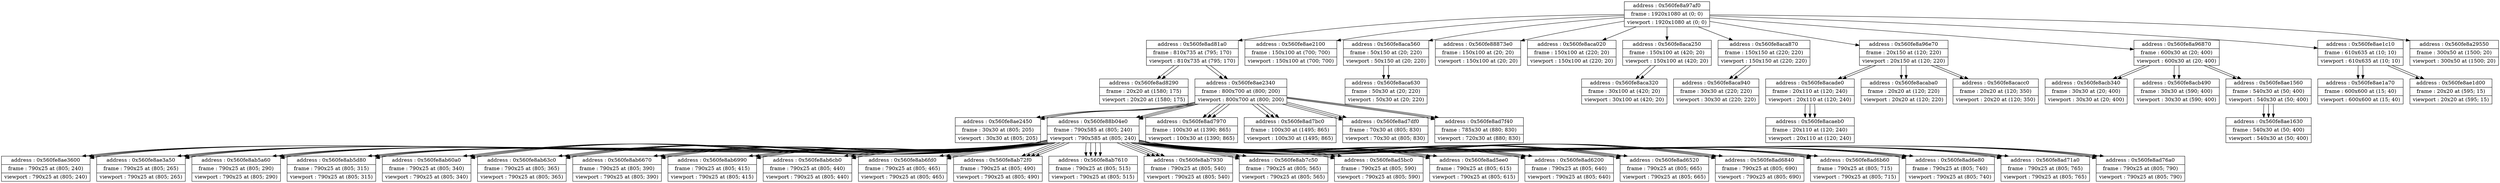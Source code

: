 digraph {
	node [shape=record]
	node0x560fe8ad8290 [label = "{address : 0x560fe8ad8290 |frame : 20x20 at (1580; 175) |viewport : 20x20 at (1580; 175)}"];

	node0x560fe8ae2340 [label = "{address : 0x560fe8ae2340 |frame : 800x700 at (800; 200) |viewport : 800x700 at (800; 200)}"];

	 node0x560fe8ae2340 -> node0x560fe8ae2450 [color=black];
	node0x560fe8ae2450 [label = "{address : 0x560fe8ae2450 |frame : 30x30 at (805; 205) |viewport : 30x30 at (805; 205)}"];

	 node0x560fe8ae2340 -> node0x560fe88b04e0 [color=black];
	node0x560fe88b04e0 [label = "{address : 0x560fe88b04e0 |frame : 790x585 at (805; 240) |viewport : 790x585 at (805; 240)}"];

	 node0x560fe88b04e0 -> node0x560fe8ae3600 [color=black];
	node0x560fe8ae3600 [label = "{address : 0x560fe8ae3600 |frame : 790x25 at (805; 240) |viewport : 790x25 at (805; 240)}"];

	 node0x560fe88b04e0 -> node0x560fe8ae3a50 [color=black];
	node0x560fe8ae3a50 [label = "{address : 0x560fe8ae3a50 |frame : 790x25 at (805; 265) |viewport : 790x25 at (805; 265)}"];

	 node0x560fe88b04e0 -> node0x560fe8ab5a60 [color=black];
	node0x560fe8ab5a60 [label = "{address : 0x560fe8ab5a60 |frame : 790x25 at (805; 290) |viewport : 790x25 at (805; 290)}"];

	 node0x560fe88b04e0 -> node0x560fe8ab5d80 [color=black];
	node0x560fe8ab5d80 [label = "{address : 0x560fe8ab5d80 |frame : 790x25 at (805; 315) |viewport : 790x25 at (805; 315)}"];

	 node0x560fe88b04e0 -> node0x560fe8ab60a0 [color=black];
	node0x560fe8ab60a0 [label = "{address : 0x560fe8ab60a0 |frame : 790x25 at (805; 340) |viewport : 790x25 at (805; 340)}"];

	 node0x560fe88b04e0 -> node0x560fe8ab63c0 [color=black];
	node0x560fe8ab63c0 [label = "{address : 0x560fe8ab63c0 |frame : 790x25 at (805; 365) |viewport : 790x25 at (805; 365)}"];

	 node0x560fe88b04e0 -> node0x560fe8ab6670 [color=black];
	node0x560fe8ab6670 [label = "{address : 0x560fe8ab6670 |frame : 790x25 at (805; 390) |viewport : 790x25 at (805; 390)}"];

	 node0x560fe88b04e0 -> node0x560fe8ab6990 [color=black];
	node0x560fe8ab6990 [label = "{address : 0x560fe8ab6990 |frame : 790x25 at (805; 415) |viewport : 790x25 at (805; 415)}"];

	 node0x560fe88b04e0 -> node0x560fe8ab6cb0 [color=black];
	node0x560fe8ab6cb0 [label = "{address : 0x560fe8ab6cb0 |frame : 790x25 at (805; 440) |viewport : 790x25 at (805; 440)}"];

	 node0x560fe88b04e0 -> node0x560fe8ab6fd0 [color=black];
	node0x560fe8ab6fd0 [label = "{address : 0x560fe8ab6fd0 |frame : 790x25 at (805; 465) |viewport : 790x25 at (805; 465)}"];

	 node0x560fe88b04e0 -> node0x560fe8ab72f0 [color=black];
	node0x560fe8ab72f0 [label = "{address : 0x560fe8ab72f0 |frame : 790x25 at (805; 490) |viewport : 790x25 at (805; 490)}"];

	 node0x560fe88b04e0 -> node0x560fe8ab7610 [color=black];
	node0x560fe8ab7610 [label = "{address : 0x560fe8ab7610 |frame : 790x25 at (805; 515) |viewport : 790x25 at (805; 515)}"];

	 node0x560fe88b04e0 -> node0x560fe8ab7930 [color=black];
	node0x560fe8ab7930 [label = "{address : 0x560fe8ab7930 |frame : 790x25 at (805; 540) |viewport : 790x25 at (805; 540)}"];

	 node0x560fe88b04e0 -> node0x560fe8ab7c50 [color=black];
	node0x560fe8ab7c50 [label = "{address : 0x560fe8ab7c50 |frame : 790x25 at (805; 565) |viewport : 790x25 at (805; 565)}"];

	 node0x560fe88b04e0 -> node0x560fe8ad5bc0 [color=black];
	node0x560fe8ad5bc0 [label = "{address : 0x560fe8ad5bc0 |frame : 790x25 at (805; 590) |viewport : 790x25 at (805; 590)}"];

	 node0x560fe88b04e0 -> node0x560fe8ad5ee0 [color=black];
	node0x560fe8ad5ee0 [label = "{address : 0x560fe8ad5ee0 |frame : 790x25 at (805; 615) |viewport : 790x25 at (805; 615)}"];

	 node0x560fe88b04e0 -> node0x560fe8ad6200 [color=black];
	node0x560fe8ad6200 [label = "{address : 0x560fe8ad6200 |frame : 790x25 at (805; 640) |viewport : 790x25 at (805; 640)}"];

	 node0x560fe88b04e0 -> node0x560fe8ad6520 [color=black];
	node0x560fe8ad6520 [label = "{address : 0x560fe8ad6520 |frame : 790x25 at (805; 665) |viewport : 790x25 at (805; 665)}"];

	 node0x560fe88b04e0 -> node0x560fe8ad6840 [color=black];
	node0x560fe8ad6840 [label = "{address : 0x560fe8ad6840 |frame : 790x25 at (805; 690) |viewport : 790x25 at (805; 690)}"];

	 node0x560fe88b04e0 -> node0x560fe8ad6b60 [color=black];
	node0x560fe8ad6b60 [label = "{address : 0x560fe8ad6b60 |frame : 790x25 at (805; 715) |viewport : 790x25 at (805; 715)}"];

	 node0x560fe88b04e0 -> node0x560fe8ad6e80 [color=black];
	node0x560fe8ad6e80 [label = "{address : 0x560fe8ad6e80 |frame : 790x25 at (805; 740) |viewport : 790x25 at (805; 740)}"];

	 node0x560fe88b04e0 -> node0x560fe8ad71a0 [color=black];
	node0x560fe8ad71a0 [label = "{address : 0x560fe8ad71a0 |frame : 790x25 at (805; 765) |viewport : 790x25 at (805; 765)}"];

	 node0x560fe88b04e0 -> node0x560fe8ad76a0 [color=black];
	node0x560fe8ad76a0 [label = "{address : 0x560fe8ad76a0 |frame : 790x25 at (805; 790) |viewport : 790x25 at (805; 790)}"];

	 node0x560fe8ae2340 -> node0x560fe8ad7970 [color=black];
	node0x560fe8ad7970 [label = "{address : 0x560fe8ad7970 |frame : 100x30 at (1390; 865) |viewport : 100x30 at (1390; 865)}"];

	 node0x560fe8ae2340 -> node0x560fe8ad7bc0 [color=black];
	node0x560fe8ad7bc0 [label = "{address : 0x560fe8ad7bc0 |frame : 100x30 at (1495; 865) |viewport : 100x30 at (1495; 865)}"];

	 node0x560fe8ae2340 -> node0x560fe8ad7df0 [color=black];
	node0x560fe8ad7df0 [label = "{address : 0x560fe8ad7df0 |frame : 70x30 at (805; 830) |viewport : 70x30 at (805; 830)}"];

	 node0x560fe8ae2340 -> node0x560fe8ad7f40 [color=black];
	node0x560fe8ad7f40 [label = "{address : 0x560fe8ad7f40 |frame : 785x30 at (880; 830) |viewport : 720x30 at (880; 830)}"];

	node0x560fe8ad81a0 [label = "{address : 0x560fe8ad81a0 |frame : 810x735 at (795; 170) |viewport : 810x735 at (795; 170)}"];

	 node0x560fe8ad81a0 -> node0x560fe8ae2340 [color=black];
	node0x560fe8ae2340 [label = "{address : 0x560fe8ae2340 |frame : 800x700 at (800; 200) |viewport : 800x700 at (800; 200)}"];

	 node0x560fe8ae2340 -> node0x560fe8ae2450 [color=black];
	node0x560fe8ae2450 [label = "{address : 0x560fe8ae2450 |frame : 30x30 at (805; 205) |viewport : 30x30 at (805; 205)}"];

	 node0x560fe8ae2340 -> node0x560fe88b04e0 [color=black];
	node0x560fe88b04e0 [label = "{address : 0x560fe88b04e0 |frame : 790x585 at (805; 240) |viewport : 790x585 at (805; 240)}"];

	 node0x560fe88b04e0 -> node0x560fe8ae3600 [color=black];
	node0x560fe8ae3600 [label = "{address : 0x560fe8ae3600 |frame : 790x25 at (805; 240) |viewport : 790x25 at (805; 240)}"];

	 node0x560fe88b04e0 -> node0x560fe8ae3a50 [color=black];
	node0x560fe8ae3a50 [label = "{address : 0x560fe8ae3a50 |frame : 790x25 at (805; 265) |viewport : 790x25 at (805; 265)}"];

	 node0x560fe88b04e0 -> node0x560fe8ab5a60 [color=black];
	node0x560fe8ab5a60 [label = "{address : 0x560fe8ab5a60 |frame : 790x25 at (805; 290) |viewport : 790x25 at (805; 290)}"];

	 node0x560fe88b04e0 -> node0x560fe8ab5d80 [color=black];
	node0x560fe8ab5d80 [label = "{address : 0x560fe8ab5d80 |frame : 790x25 at (805; 315) |viewport : 790x25 at (805; 315)}"];

	 node0x560fe88b04e0 -> node0x560fe8ab60a0 [color=black];
	node0x560fe8ab60a0 [label = "{address : 0x560fe8ab60a0 |frame : 790x25 at (805; 340) |viewport : 790x25 at (805; 340)}"];

	 node0x560fe88b04e0 -> node0x560fe8ab63c0 [color=black];
	node0x560fe8ab63c0 [label = "{address : 0x560fe8ab63c0 |frame : 790x25 at (805; 365) |viewport : 790x25 at (805; 365)}"];

	 node0x560fe88b04e0 -> node0x560fe8ab6670 [color=black];
	node0x560fe8ab6670 [label = "{address : 0x560fe8ab6670 |frame : 790x25 at (805; 390) |viewport : 790x25 at (805; 390)}"];

	 node0x560fe88b04e0 -> node0x560fe8ab6990 [color=black];
	node0x560fe8ab6990 [label = "{address : 0x560fe8ab6990 |frame : 790x25 at (805; 415) |viewport : 790x25 at (805; 415)}"];

	 node0x560fe88b04e0 -> node0x560fe8ab6cb0 [color=black];
	node0x560fe8ab6cb0 [label = "{address : 0x560fe8ab6cb0 |frame : 790x25 at (805; 440) |viewport : 790x25 at (805; 440)}"];

	 node0x560fe88b04e0 -> node0x560fe8ab6fd0 [color=black];
	node0x560fe8ab6fd0 [label = "{address : 0x560fe8ab6fd0 |frame : 790x25 at (805; 465) |viewport : 790x25 at (805; 465)}"];

	 node0x560fe88b04e0 -> node0x560fe8ab72f0 [color=black];
	node0x560fe8ab72f0 [label = "{address : 0x560fe8ab72f0 |frame : 790x25 at (805; 490) |viewport : 790x25 at (805; 490)}"];

	 node0x560fe88b04e0 -> node0x560fe8ab7610 [color=black];
	node0x560fe8ab7610 [label = "{address : 0x560fe8ab7610 |frame : 790x25 at (805; 515) |viewport : 790x25 at (805; 515)}"];

	 node0x560fe88b04e0 -> node0x560fe8ab7930 [color=black];
	node0x560fe8ab7930 [label = "{address : 0x560fe8ab7930 |frame : 790x25 at (805; 540) |viewport : 790x25 at (805; 540)}"];

	 node0x560fe88b04e0 -> node0x560fe8ab7c50 [color=black];
	node0x560fe8ab7c50 [label = "{address : 0x560fe8ab7c50 |frame : 790x25 at (805; 565) |viewport : 790x25 at (805; 565)}"];

	 node0x560fe88b04e0 -> node0x560fe8ad5bc0 [color=black];
	node0x560fe8ad5bc0 [label = "{address : 0x560fe8ad5bc0 |frame : 790x25 at (805; 590) |viewport : 790x25 at (805; 590)}"];

	 node0x560fe88b04e0 -> node0x560fe8ad5ee0 [color=black];
	node0x560fe8ad5ee0 [label = "{address : 0x560fe8ad5ee0 |frame : 790x25 at (805; 615) |viewport : 790x25 at (805; 615)}"];

	 node0x560fe88b04e0 -> node0x560fe8ad6200 [color=black];
	node0x560fe8ad6200 [label = "{address : 0x560fe8ad6200 |frame : 790x25 at (805; 640) |viewport : 790x25 at (805; 640)}"];

	 node0x560fe88b04e0 -> node0x560fe8ad6520 [color=black];
	node0x560fe8ad6520 [label = "{address : 0x560fe8ad6520 |frame : 790x25 at (805; 665) |viewport : 790x25 at (805; 665)}"];

	 node0x560fe88b04e0 -> node0x560fe8ad6840 [color=black];
	node0x560fe8ad6840 [label = "{address : 0x560fe8ad6840 |frame : 790x25 at (805; 690) |viewport : 790x25 at (805; 690)}"];

	 node0x560fe88b04e0 -> node0x560fe8ad6b60 [color=black];
	node0x560fe8ad6b60 [label = "{address : 0x560fe8ad6b60 |frame : 790x25 at (805; 715) |viewport : 790x25 at (805; 715)}"];

	 node0x560fe88b04e0 -> node0x560fe8ad6e80 [color=black];
	node0x560fe8ad6e80 [label = "{address : 0x560fe8ad6e80 |frame : 790x25 at (805; 740) |viewport : 790x25 at (805; 740)}"];

	 node0x560fe88b04e0 -> node0x560fe8ad71a0 [color=black];
	node0x560fe8ad71a0 [label = "{address : 0x560fe8ad71a0 |frame : 790x25 at (805; 765) |viewport : 790x25 at (805; 765)}"];

	 node0x560fe88b04e0 -> node0x560fe8ad76a0 [color=black];
	node0x560fe8ad76a0 [label = "{address : 0x560fe8ad76a0 |frame : 790x25 at (805; 790) |viewport : 790x25 at (805; 790)}"];

	 node0x560fe8ae2340 -> node0x560fe8ad7970 [color=black];
	node0x560fe8ad7970 [label = "{address : 0x560fe8ad7970 |frame : 100x30 at (1390; 865) |viewport : 100x30 at (1390; 865)}"];

	 node0x560fe8ae2340 -> node0x560fe8ad7bc0 [color=black];
	node0x560fe8ad7bc0 [label = "{address : 0x560fe8ad7bc0 |frame : 100x30 at (1495; 865) |viewport : 100x30 at (1495; 865)}"];

	 node0x560fe8ae2340 -> node0x560fe8ad7df0 [color=black];
	node0x560fe8ad7df0 [label = "{address : 0x560fe8ad7df0 |frame : 70x30 at (805; 830) |viewport : 70x30 at (805; 830)}"];

	 node0x560fe8ae2340 -> node0x560fe8ad7f40 [color=black];
	node0x560fe8ad7f40 [label = "{address : 0x560fe8ad7f40 |frame : 785x30 at (880; 830) |viewport : 720x30 at (880; 830)}"];

	 node0x560fe8ad81a0 -> node0x560fe8ad8290 [color=black];
	node0x560fe8ad8290 [label = "{address : 0x560fe8ad8290 |frame : 20x20 at (1580; 175) |viewport : 20x20 at (1580; 175)}"];

	node0x560fe8ad7df0 [label = "{address : 0x560fe8ad7df0 |frame : 70x30 at (805; 830) |viewport : 70x30 at (805; 830)}"];

	node0x560fe8ad7bc0 [label = "{address : 0x560fe8ad7bc0 |frame : 100x30 at (1495; 865) |viewport : 100x30 at (1495; 865)}"];

	node0x560fe8ad6e80 [label = "{address : 0x560fe8ad6e80 |frame : 790x25 at (805; 740) |viewport : 790x25 at (805; 740)}"];

	node0x560fe8ad6200 [label = "{address : 0x560fe8ad6200 |frame : 790x25 at (805; 640) |viewport : 790x25 at (805; 640)}"];

	node0x560fe8ad5bc0 [label = "{address : 0x560fe8ad5bc0 |frame : 790x25 at (805; 590) |viewport : 790x25 at (805; 590)}"];

	node0x560fe8ab7c50 [label = "{address : 0x560fe8ab7c50 |frame : 790x25 at (805; 565) |viewport : 790x25 at (805; 565)}"];

	node0x560fe8ab7930 [label = "{address : 0x560fe8ab7930 |frame : 790x25 at (805; 540) |viewport : 790x25 at (805; 540)}"];

	node0x560fe8ad76a0 [label = "{address : 0x560fe8ad76a0 |frame : 790x25 at (805; 790) |viewport : 790x25 at (805; 790)}"];

	node0x560fe8ab7610 [label = "{address : 0x560fe8ab7610 |frame : 790x25 at (805; 515) |viewport : 790x25 at (805; 515)}"];

	node0x560fe8ab72f0 [label = "{address : 0x560fe8ab72f0 |frame : 790x25 at (805; 490) |viewport : 790x25 at (805; 490)}"];

	node0x560fe8ab6990 [label = "{address : 0x560fe8ab6990 |frame : 790x25 at (805; 415) |viewport : 790x25 at (805; 415)}"];

	node0x560fe8ad7970 [label = "{address : 0x560fe8ad7970 |frame : 100x30 at (1390; 865) |viewport : 100x30 at (1390; 865)}"];

	node0x560fe8ab6670 [label = "{address : 0x560fe8ab6670 |frame : 790x25 at (805; 390) |viewport : 790x25 at (805; 390)}"];

	node0x560fe8ab63c0 [label = "{address : 0x560fe8ab63c0 |frame : 790x25 at (805; 365) |viewport : 790x25 at (805; 365)}"];

	node0x560fe8ab60a0 [label = "{address : 0x560fe8ab60a0 |frame : 790x25 at (805; 340) |viewport : 790x25 at (805; 340)}"];

	node0x560fe8ad7f40 [label = "{address : 0x560fe8ad7f40 |frame : 785x30 at (880; 830) |viewport : 720x30 at (880; 830)}"];

	node0x560fe8ab5d80 [label = "{address : 0x560fe8ab5d80 |frame : 790x25 at (805; 315) |viewport : 790x25 at (805; 315)}"];

	node0x560fe8ad5ee0 [label = "{address : 0x560fe8ad5ee0 |frame : 790x25 at (805; 615) |viewport : 790x25 at (805; 615)}"];

	node0x560fe8acade0 [label = "{address : 0x560fe8acade0 |frame : 20x110 at (120; 240) |viewport : 20x110 at (120; 240)}"];

	 node0x560fe8acade0 -> node0x560fe8acaeb0 [color=black];
	node0x560fe8acaeb0 [label = "{address : 0x560fe8acaeb0 |frame : 20x110 at (120; 240) |viewport : 20x110 at (120; 240)}"];

	node0x560fe8acaeb0 [label = "{address : 0x560fe8acaeb0 |frame : 20x110 at (120; 240) |viewport : 20x110 at (120; 240)}"];

	node0x560fe8ab6fd0 [label = "{address : 0x560fe8ab6fd0 |frame : 790x25 at (805; 465) |viewport : 790x25 at (805; 465)}"];

	node0x560fe8aca940 [label = "{address : 0x560fe8aca940 |frame : 30x30 at (220; 220) |viewport : 30x30 at (220; 220)}"];

	node0x560fe8ad6b60 [label = "{address : 0x560fe8ad6b60 |frame : 790x25 at (805; 715) |viewport : 790x25 at (805; 715)}"];

	node0x560fe8acaba0 [label = "{address : 0x560fe8acaba0 |frame : 20x20 at (120; 220) |viewport : 20x20 at (120; 220)}"];

	node0x560fe8ae2100 [label = "{address : 0x560fe8ae2100 |frame : 150x100 at (700; 700) |viewport : 150x100 at (700; 700)}"];

	node0x560fe8ad6520 [label = "{address : 0x560fe8ad6520 |frame : 790x25 at (805; 665) |viewport : 790x25 at (805; 665)}"];

	node0x560fe8acacc0 [label = "{address : 0x560fe8acacc0 |frame : 20x20 at (120; 350) |viewport : 20x20 at (120; 350)}"];

	node0x560fe8aca560 [label = "{address : 0x560fe8aca560 |frame : 50x150 at (20; 220) |viewport : 50x150 at (20; 220)}"];

	 node0x560fe8aca560 -> node0x560fe8aca630 [color=black];
	node0x560fe8aca630 [label = "{address : 0x560fe8aca630 |frame : 50x30 at (20; 220) |viewport : 50x30 at (20; 220)}"];

	node0x560fe88873e0 [label = "{address : 0x560fe88873e0 |frame : 150x100 at (20; 20) |viewport : 150x100 at (20; 20)}"];

	node0x560fe8ad71a0 [label = "{address : 0x560fe8ad71a0 |frame : 790x25 at (805; 765) |viewport : 790x25 at (805; 765)}"];

	node0x560fe8aca320 [label = "{address : 0x560fe8aca320 |frame : 30x100 at (420; 20) |viewport : 30x100 at (420; 20)}"];

	node0x560fe8aca020 [label = "{address : 0x560fe8aca020 |frame : 150x100 at (220; 20) |viewport : 150x100 at (220; 20)}"];

	node0x560fe8aca630 [label = "{address : 0x560fe8aca630 |frame : 50x30 at (20; 220) |viewport : 50x30 at (20; 220)}"];

	node0x560fe8a97af0 [label = "{address : 0x560fe8a97af0 |frame : 1920x1080 at (0; 0) |viewport : 1920x1080 at (0; 0)}"];

	 node0x560fe8a97af0 -> node0x560fe88873e0 [color=black];
	node0x560fe88873e0 [label = "{address : 0x560fe88873e0 |frame : 150x100 at (20; 20) |viewport : 150x100 at (20; 20)}"];

	 node0x560fe8a97af0 -> node0x560fe8aca020 [color=black];
	node0x560fe8aca020 [label = "{address : 0x560fe8aca020 |frame : 150x100 at (220; 20) |viewport : 150x100 at (220; 20)}"];

	 node0x560fe8a97af0 -> node0x560fe8aca250 [color=black];
	node0x560fe8aca250 [label = "{address : 0x560fe8aca250 |frame : 150x100 at (420; 20) |viewport : 150x100 at (420; 20)}"];

	 node0x560fe8aca250 -> node0x560fe8aca320 [color=black];
	node0x560fe8aca320 [label = "{address : 0x560fe8aca320 |frame : 30x100 at (420; 20) |viewport : 30x100 at (420; 20)}"];

	 node0x560fe8a97af0 -> node0x560fe8aca560 [color=black];
	node0x560fe8aca560 [label = "{address : 0x560fe8aca560 |frame : 50x150 at (20; 220) |viewport : 50x150 at (20; 220)}"];

	 node0x560fe8aca560 -> node0x560fe8aca630 [color=black];
	node0x560fe8aca630 [label = "{address : 0x560fe8aca630 |frame : 50x30 at (20; 220) |viewport : 50x30 at (20; 220)}"];

	 node0x560fe8a97af0 -> node0x560fe8aca870 [color=black];
	node0x560fe8aca870 [label = "{address : 0x560fe8aca870 |frame : 150x150 at (220; 220) |viewport : 150x150 at (220; 220)}"];

	 node0x560fe8aca870 -> node0x560fe8aca940 [color=black];
	node0x560fe8aca940 [label = "{address : 0x560fe8aca940 |frame : 30x30 at (220; 220) |viewport : 30x30 at (220; 220)}"];

	 node0x560fe8a97af0 -> node0x560fe8a96e70 [color=black];
	node0x560fe8a96e70 [label = "{address : 0x560fe8a96e70 |frame : 20x150 at (120; 220) |viewport : 20x150 at (120; 220)}"];

	 node0x560fe8a96e70 -> node0x560fe8acaba0 [color=black];
	node0x560fe8acaba0 [label = "{address : 0x560fe8acaba0 |frame : 20x20 at (120; 220) |viewport : 20x20 at (120; 220)}"];

	 node0x560fe8a96e70 -> node0x560fe8acacc0 [color=black];
	node0x560fe8acacc0 [label = "{address : 0x560fe8acacc0 |frame : 20x20 at (120; 350) |viewport : 20x20 at (120; 350)}"];

	 node0x560fe8a96e70 -> node0x560fe8acade0 [color=black];
	node0x560fe8acade0 [label = "{address : 0x560fe8acade0 |frame : 20x110 at (120; 240) |viewport : 20x110 at (120; 240)}"];

	 node0x560fe8acade0 -> node0x560fe8acaeb0 [color=black];
	node0x560fe8acaeb0 [label = "{address : 0x560fe8acaeb0 |frame : 20x110 at (120; 240) |viewport : 20x110 at (120; 240)}"];

	 node0x560fe8a97af0 -> node0x560fe8a96870 [color=black];
	node0x560fe8a96870 [label = "{address : 0x560fe8a96870 |frame : 600x30 at (20; 400) |viewport : 600x30 at (20; 400)}"];

	 node0x560fe8a96870 -> node0x560fe8acb340 [color=black];
	node0x560fe8acb340 [label = "{address : 0x560fe8acb340 |frame : 30x30 at (20; 400) |viewport : 30x30 at (20; 400)}"];

	 node0x560fe8a96870 -> node0x560fe8acb490 [color=black];
	node0x560fe8acb490 [label = "{address : 0x560fe8acb490 |frame : 30x30 at (590; 400) |viewport : 30x30 at (590; 400)}"];

	 node0x560fe8a96870 -> node0x560fe8ae1560 [color=black];
	node0x560fe8ae1560 [label = "{address : 0x560fe8ae1560 |frame : 540x30 at (50; 400) |viewport : 540x30 at (50; 400)}"];

	 node0x560fe8ae1560 -> node0x560fe8ae1630 [color=black];
	node0x560fe8ae1630 [label = "{address : 0x560fe8ae1630 |frame : 540x30 at (50; 400) |viewport : 540x30 at (50; 400)}"];

	 node0x560fe8a97af0 -> node0x560fe8ae1c10 [color=black];
	node0x560fe8ae1c10 [label = "{address : 0x560fe8ae1c10 |frame : 610x635 at (10; 10) |viewport : 610x635 at (10; 10)}"];

	 node0x560fe8ae1c10 -> node0x560fe8ae1a70 [color=black];
	node0x560fe8ae1a70 [label = "{address : 0x560fe8ae1a70 |frame : 600x600 at (15; 40) |viewport : 600x600 at (15; 40)}"];

	 node0x560fe8ae1c10 -> node0x560fe8ae1d00 [color=black];
	node0x560fe8ae1d00 [label = "{address : 0x560fe8ae1d00 |frame : 20x20 at (595; 15) |viewport : 20x20 at (595; 15)}"];

	 node0x560fe8a97af0 -> node0x560fe8a29550 [color=black];
	node0x560fe8a29550 [label = "{address : 0x560fe8a29550 |frame : 300x50 at (1500; 20) |viewport : 300x50 at (1500; 20)}"];

	 node0x560fe8a97af0 -> node0x560fe8ae2100 [color=black];
	node0x560fe8ae2100 [label = "{address : 0x560fe8ae2100 |frame : 150x100 at (700; 700) |viewport : 150x100 at (700; 700)}"];

	 node0x560fe8a97af0 -> node0x560fe8ad81a0 [color=black];
	node0x560fe8ad81a0 [label = "{address : 0x560fe8ad81a0 |frame : 810x735 at (795; 170) |viewport : 810x735 at (795; 170)}"];

	 node0x560fe8ad81a0 -> node0x560fe8ae2340 [color=black];
	node0x560fe8ae2340 [label = "{address : 0x560fe8ae2340 |frame : 800x700 at (800; 200) |viewport : 800x700 at (800; 200)}"];

	 node0x560fe8ae2340 -> node0x560fe8ae2450 [color=black];
	node0x560fe8ae2450 [label = "{address : 0x560fe8ae2450 |frame : 30x30 at (805; 205) |viewport : 30x30 at (805; 205)}"];

	 node0x560fe8ae2340 -> node0x560fe88b04e0 [color=black];
	node0x560fe88b04e0 [label = "{address : 0x560fe88b04e0 |frame : 790x585 at (805; 240) |viewport : 790x585 at (805; 240)}"];

	 node0x560fe88b04e0 -> node0x560fe8ae3600 [color=black];
	node0x560fe8ae3600 [label = "{address : 0x560fe8ae3600 |frame : 790x25 at (805; 240) |viewport : 790x25 at (805; 240)}"];

	 node0x560fe88b04e0 -> node0x560fe8ae3a50 [color=black];
	node0x560fe8ae3a50 [label = "{address : 0x560fe8ae3a50 |frame : 790x25 at (805; 265) |viewport : 790x25 at (805; 265)}"];

	 node0x560fe88b04e0 -> node0x560fe8ab5a60 [color=black];
	node0x560fe8ab5a60 [label = "{address : 0x560fe8ab5a60 |frame : 790x25 at (805; 290) |viewport : 790x25 at (805; 290)}"];

	 node0x560fe88b04e0 -> node0x560fe8ab5d80 [color=black];
	node0x560fe8ab5d80 [label = "{address : 0x560fe8ab5d80 |frame : 790x25 at (805; 315) |viewport : 790x25 at (805; 315)}"];

	 node0x560fe88b04e0 -> node0x560fe8ab60a0 [color=black];
	node0x560fe8ab60a0 [label = "{address : 0x560fe8ab60a0 |frame : 790x25 at (805; 340) |viewport : 790x25 at (805; 340)}"];

	 node0x560fe88b04e0 -> node0x560fe8ab63c0 [color=black];
	node0x560fe8ab63c0 [label = "{address : 0x560fe8ab63c0 |frame : 790x25 at (805; 365) |viewport : 790x25 at (805; 365)}"];

	 node0x560fe88b04e0 -> node0x560fe8ab6670 [color=black];
	node0x560fe8ab6670 [label = "{address : 0x560fe8ab6670 |frame : 790x25 at (805; 390) |viewport : 790x25 at (805; 390)}"];

	 node0x560fe88b04e0 -> node0x560fe8ab6990 [color=black];
	node0x560fe8ab6990 [label = "{address : 0x560fe8ab6990 |frame : 790x25 at (805; 415) |viewport : 790x25 at (805; 415)}"];

	 node0x560fe88b04e0 -> node0x560fe8ab6cb0 [color=black];
	node0x560fe8ab6cb0 [label = "{address : 0x560fe8ab6cb0 |frame : 790x25 at (805; 440) |viewport : 790x25 at (805; 440)}"];

	 node0x560fe88b04e0 -> node0x560fe8ab6fd0 [color=black];
	node0x560fe8ab6fd0 [label = "{address : 0x560fe8ab6fd0 |frame : 790x25 at (805; 465) |viewport : 790x25 at (805; 465)}"];

	 node0x560fe88b04e0 -> node0x560fe8ab72f0 [color=black];
	node0x560fe8ab72f0 [label = "{address : 0x560fe8ab72f0 |frame : 790x25 at (805; 490) |viewport : 790x25 at (805; 490)}"];

	 node0x560fe88b04e0 -> node0x560fe8ab7610 [color=black];
	node0x560fe8ab7610 [label = "{address : 0x560fe8ab7610 |frame : 790x25 at (805; 515) |viewport : 790x25 at (805; 515)}"];

	 node0x560fe88b04e0 -> node0x560fe8ab7930 [color=black];
	node0x560fe8ab7930 [label = "{address : 0x560fe8ab7930 |frame : 790x25 at (805; 540) |viewport : 790x25 at (805; 540)}"];

	 node0x560fe88b04e0 -> node0x560fe8ab7c50 [color=black];
	node0x560fe8ab7c50 [label = "{address : 0x560fe8ab7c50 |frame : 790x25 at (805; 565) |viewport : 790x25 at (805; 565)}"];

	 node0x560fe88b04e0 -> node0x560fe8ad5bc0 [color=black];
	node0x560fe8ad5bc0 [label = "{address : 0x560fe8ad5bc0 |frame : 790x25 at (805; 590) |viewport : 790x25 at (805; 590)}"];

	 node0x560fe88b04e0 -> node0x560fe8ad5ee0 [color=black];
	node0x560fe8ad5ee0 [label = "{address : 0x560fe8ad5ee0 |frame : 790x25 at (805; 615) |viewport : 790x25 at (805; 615)}"];

	 node0x560fe88b04e0 -> node0x560fe8ad6200 [color=black];
	node0x560fe8ad6200 [label = "{address : 0x560fe8ad6200 |frame : 790x25 at (805; 640) |viewport : 790x25 at (805; 640)}"];

	 node0x560fe88b04e0 -> node0x560fe8ad6520 [color=black];
	node0x560fe8ad6520 [label = "{address : 0x560fe8ad6520 |frame : 790x25 at (805; 665) |viewport : 790x25 at (805; 665)}"];

	 node0x560fe88b04e0 -> node0x560fe8ad6840 [color=black];
	node0x560fe8ad6840 [label = "{address : 0x560fe8ad6840 |frame : 790x25 at (805; 690) |viewport : 790x25 at (805; 690)}"];

	 node0x560fe88b04e0 -> node0x560fe8ad6b60 [color=black];
	node0x560fe8ad6b60 [label = "{address : 0x560fe8ad6b60 |frame : 790x25 at (805; 715) |viewport : 790x25 at (805; 715)}"];

	 node0x560fe88b04e0 -> node0x560fe8ad6e80 [color=black];
	node0x560fe8ad6e80 [label = "{address : 0x560fe8ad6e80 |frame : 790x25 at (805; 740) |viewport : 790x25 at (805; 740)}"];

	 node0x560fe88b04e0 -> node0x560fe8ad71a0 [color=black];
	node0x560fe8ad71a0 [label = "{address : 0x560fe8ad71a0 |frame : 790x25 at (805; 765) |viewport : 790x25 at (805; 765)}"];

	 node0x560fe88b04e0 -> node0x560fe8ad76a0 [color=black];
	node0x560fe8ad76a0 [label = "{address : 0x560fe8ad76a0 |frame : 790x25 at (805; 790) |viewport : 790x25 at (805; 790)}"];

	 node0x560fe8ae2340 -> node0x560fe8ad7970 [color=black];
	node0x560fe8ad7970 [label = "{address : 0x560fe8ad7970 |frame : 100x30 at (1390; 865) |viewport : 100x30 at (1390; 865)}"];

	 node0x560fe8ae2340 -> node0x560fe8ad7bc0 [color=black];
	node0x560fe8ad7bc0 [label = "{address : 0x560fe8ad7bc0 |frame : 100x30 at (1495; 865) |viewport : 100x30 at (1495; 865)}"];

	 node0x560fe8ae2340 -> node0x560fe8ad7df0 [color=black];
	node0x560fe8ad7df0 [label = "{address : 0x560fe8ad7df0 |frame : 70x30 at (805; 830) |viewport : 70x30 at (805; 830)}"];

	 node0x560fe8ae2340 -> node0x560fe8ad7f40 [color=black];
	node0x560fe8ad7f40 [label = "{address : 0x560fe8ad7f40 |frame : 785x30 at (880; 830) |viewport : 720x30 at (880; 830)}"];

	 node0x560fe8ad81a0 -> node0x560fe8ad8290 [color=black];
	node0x560fe8ad8290 [label = "{address : 0x560fe8ad8290 |frame : 20x20 at (1580; 175) |viewport : 20x20 at (1580; 175)}"];

	node0x560fe8aca870 [label = "{address : 0x560fe8aca870 |frame : 150x150 at (220; 220) |viewport : 150x150 at (220; 220)}"];

	 node0x560fe8aca870 -> node0x560fe8aca940 [color=black];
	node0x560fe8aca940 [label = "{address : 0x560fe8aca940 |frame : 30x30 at (220; 220) |viewport : 30x30 at (220; 220)}"];

	node0x560fe8a96e70 [label = "{address : 0x560fe8a96e70 |frame : 20x150 at (120; 220) |viewport : 20x150 at (120; 220)}"];

	 node0x560fe8a96e70 -> node0x560fe8acaba0 [color=black];
	node0x560fe8acaba0 [label = "{address : 0x560fe8acaba0 |frame : 20x20 at (120; 220) |viewport : 20x20 at (120; 220)}"];

	 node0x560fe8a96e70 -> node0x560fe8acacc0 [color=black];
	node0x560fe8acacc0 [label = "{address : 0x560fe8acacc0 |frame : 20x20 at (120; 350) |viewport : 20x20 at (120; 350)}"];

	 node0x560fe8a96e70 -> node0x560fe8acade0 [color=black];
	node0x560fe8acade0 [label = "{address : 0x560fe8acade0 |frame : 20x110 at (120; 240) |viewport : 20x110 at (120; 240)}"];

	 node0x560fe8acade0 -> node0x560fe8acaeb0 [color=black];
	node0x560fe8acaeb0 [label = "{address : 0x560fe8acaeb0 |frame : 20x110 at (120; 240) |viewport : 20x110 at (120; 240)}"];

	node0x560fe8acb340 [label = "{address : 0x560fe8acb340 |frame : 30x30 at (20; 400) |viewport : 30x30 at (20; 400)}"];

	node0x560fe8ab6cb0 [label = "{address : 0x560fe8ab6cb0 |frame : 790x25 at (805; 440) |viewport : 790x25 at (805; 440)}"];

	node0x560fe8a96870 [label = "{address : 0x560fe8a96870 |frame : 600x30 at (20; 400) |viewport : 600x30 at (20; 400)}"];

	 node0x560fe8a96870 -> node0x560fe8acb340 [color=black];
	node0x560fe8acb340 [label = "{address : 0x560fe8acb340 |frame : 30x30 at (20; 400) |viewport : 30x30 at (20; 400)}"];

	 node0x560fe8a96870 -> node0x560fe8acb490 [color=black];
	node0x560fe8acb490 [label = "{address : 0x560fe8acb490 |frame : 30x30 at (590; 400) |viewport : 30x30 at (590; 400)}"];

	 node0x560fe8a96870 -> node0x560fe8ae1560 [color=black];
	node0x560fe8ae1560 [label = "{address : 0x560fe8ae1560 |frame : 540x30 at (50; 400) |viewport : 540x30 at (50; 400)}"];

	 node0x560fe8ae1560 -> node0x560fe8ae1630 [color=black];
	node0x560fe8ae1630 [label = "{address : 0x560fe8ae1630 |frame : 540x30 at (50; 400) |viewport : 540x30 at (50; 400)}"];

	node0x560fe8acb490 [label = "{address : 0x560fe8acb490 |frame : 30x30 at (590; 400) |viewport : 30x30 at (590; 400)}"];

	node0x560fe8ab5a60 [label = "{address : 0x560fe8ab5a60 |frame : 790x25 at (805; 290) |viewport : 790x25 at (805; 290)}"];

	node0x560fe8ae1630 [label = "{address : 0x560fe8ae1630 |frame : 540x30 at (50; 400) |viewport : 540x30 at (50; 400)}"];

	node0x560fe88b04e0 [label = "{address : 0x560fe88b04e0 |frame : 790x585 at (805; 240) |viewport : 790x585 at (805; 240)}"];

	 node0x560fe88b04e0 -> node0x560fe8ae3600 [color=black];
	node0x560fe8ae3600 [label = "{address : 0x560fe8ae3600 |frame : 790x25 at (805; 240) |viewport : 790x25 at (805; 240)}"];

	 node0x560fe88b04e0 -> node0x560fe8ae3a50 [color=black];
	node0x560fe8ae3a50 [label = "{address : 0x560fe8ae3a50 |frame : 790x25 at (805; 265) |viewport : 790x25 at (805; 265)}"];

	 node0x560fe88b04e0 -> node0x560fe8ab5a60 [color=black];
	node0x560fe8ab5a60 [label = "{address : 0x560fe8ab5a60 |frame : 790x25 at (805; 290) |viewport : 790x25 at (805; 290)}"];

	 node0x560fe88b04e0 -> node0x560fe8ab5d80 [color=black];
	node0x560fe8ab5d80 [label = "{address : 0x560fe8ab5d80 |frame : 790x25 at (805; 315) |viewport : 790x25 at (805; 315)}"];

	 node0x560fe88b04e0 -> node0x560fe8ab60a0 [color=black];
	node0x560fe8ab60a0 [label = "{address : 0x560fe8ab60a0 |frame : 790x25 at (805; 340) |viewport : 790x25 at (805; 340)}"];

	 node0x560fe88b04e0 -> node0x560fe8ab63c0 [color=black];
	node0x560fe8ab63c0 [label = "{address : 0x560fe8ab63c0 |frame : 790x25 at (805; 365) |viewport : 790x25 at (805; 365)}"];

	 node0x560fe88b04e0 -> node0x560fe8ab6670 [color=black];
	node0x560fe8ab6670 [label = "{address : 0x560fe8ab6670 |frame : 790x25 at (805; 390) |viewport : 790x25 at (805; 390)}"];

	 node0x560fe88b04e0 -> node0x560fe8ab6990 [color=black];
	node0x560fe8ab6990 [label = "{address : 0x560fe8ab6990 |frame : 790x25 at (805; 415) |viewport : 790x25 at (805; 415)}"];

	 node0x560fe88b04e0 -> node0x560fe8ab6cb0 [color=black];
	node0x560fe8ab6cb0 [label = "{address : 0x560fe8ab6cb0 |frame : 790x25 at (805; 440) |viewport : 790x25 at (805; 440)}"];

	 node0x560fe88b04e0 -> node0x560fe8ab6fd0 [color=black];
	node0x560fe8ab6fd0 [label = "{address : 0x560fe8ab6fd0 |frame : 790x25 at (805; 465) |viewport : 790x25 at (805; 465)}"];

	 node0x560fe88b04e0 -> node0x560fe8ab72f0 [color=black];
	node0x560fe8ab72f0 [label = "{address : 0x560fe8ab72f0 |frame : 790x25 at (805; 490) |viewport : 790x25 at (805; 490)}"];

	 node0x560fe88b04e0 -> node0x560fe8ab7610 [color=black];
	node0x560fe8ab7610 [label = "{address : 0x560fe8ab7610 |frame : 790x25 at (805; 515) |viewport : 790x25 at (805; 515)}"];

	 node0x560fe88b04e0 -> node0x560fe8ab7930 [color=black];
	node0x560fe8ab7930 [label = "{address : 0x560fe8ab7930 |frame : 790x25 at (805; 540) |viewport : 790x25 at (805; 540)}"];

	 node0x560fe88b04e0 -> node0x560fe8ab7c50 [color=black];
	node0x560fe8ab7c50 [label = "{address : 0x560fe8ab7c50 |frame : 790x25 at (805; 565) |viewport : 790x25 at (805; 565)}"];

	 node0x560fe88b04e0 -> node0x560fe8ad5bc0 [color=black];
	node0x560fe8ad5bc0 [label = "{address : 0x560fe8ad5bc0 |frame : 790x25 at (805; 590) |viewport : 790x25 at (805; 590)}"];

	 node0x560fe88b04e0 -> node0x560fe8ad5ee0 [color=black];
	node0x560fe8ad5ee0 [label = "{address : 0x560fe8ad5ee0 |frame : 790x25 at (805; 615) |viewport : 790x25 at (805; 615)}"];

	 node0x560fe88b04e0 -> node0x560fe8ad6200 [color=black];
	node0x560fe8ad6200 [label = "{address : 0x560fe8ad6200 |frame : 790x25 at (805; 640) |viewport : 790x25 at (805; 640)}"];

	 node0x560fe88b04e0 -> node0x560fe8ad6520 [color=black];
	node0x560fe8ad6520 [label = "{address : 0x560fe8ad6520 |frame : 790x25 at (805; 665) |viewport : 790x25 at (805; 665)}"];

	 node0x560fe88b04e0 -> node0x560fe8ad6840 [color=black];
	node0x560fe8ad6840 [label = "{address : 0x560fe8ad6840 |frame : 790x25 at (805; 690) |viewport : 790x25 at (805; 690)}"];

	 node0x560fe88b04e0 -> node0x560fe8ad6b60 [color=black];
	node0x560fe8ad6b60 [label = "{address : 0x560fe8ad6b60 |frame : 790x25 at (805; 715) |viewport : 790x25 at (805; 715)}"];

	 node0x560fe88b04e0 -> node0x560fe8ad6e80 [color=black];
	node0x560fe8ad6e80 [label = "{address : 0x560fe8ad6e80 |frame : 790x25 at (805; 740) |viewport : 790x25 at (805; 740)}"];

	 node0x560fe88b04e0 -> node0x560fe8ad71a0 [color=black];
	node0x560fe8ad71a0 [label = "{address : 0x560fe8ad71a0 |frame : 790x25 at (805; 765) |viewport : 790x25 at (805; 765)}"];

	 node0x560fe88b04e0 -> node0x560fe8ad76a0 [color=black];
	node0x560fe8ad76a0 [label = "{address : 0x560fe8ad76a0 |frame : 790x25 at (805; 790) |viewport : 790x25 at (805; 790)}"];

	node0x560fe8ae1560 [label = "{address : 0x560fe8ae1560 |frame : 540x30 at (50; 400) |viewport : 540x30 at (50; 400)}"];

	 node0x560fe8ae1560 -> node0x560fe8ae1630 [color=black];
	node0x560fe8ae1630 [label = "{address : 0x560fe8ae1630 |frame : 540x30 at (50; 400) |viewport : 540x30 at (50; 400)}"];

	node0x560fe8ae3600 [label = "{address : 0x560fe8ae3600 |frame : 790x25 at (805; 240) |viewport : 790x25 at (805; 240)}"];

	node0x560fe8aca250 [label = "{address : 0x560fe8aca250 |frame : 150x100 at (420; 20) |viewport : 150x100 at (420; 20)}"];

	 node0x560fe8aca250 -> node0x560fe8aca320 [color=black];
	node0x560fe8aca320 [label = "{address : 0x560fe8aca320 |frame : 30x100 at (420; 20) |viewport : 30x100 at (420; 20)}"];

	node0x560fe8ae1a70 [label = "{address : 0x560fe8ae1a70 |frame : 600x600 at (15; 40) |viewport : 600x600 at (15; 40)}"];

	node0x560fe8ae1d00 [label = "{address : 0x560fe8ae1d00 |frame : 20x20 at (595; 15) |viewport : 20x20 at (595; 15)}"];

	node0x560fe8ae1c10 [label = "{address : 0x560fe8ae1c10 |frame : 610x635 at (10; 10) |viewport : 610x635 at (10; 10)}"];

	 node0x560fe8ae1c10 -> node0x560fe8ae1a70 [color=black];
	node0x560fe8ae1a70 [label = "{address : 0x560fe8ae1a70 |frame : 600x600 at (15; 40) |viewport : 600x600 at (15; 40)}"];

	 node0x560fe8ae1c10 -> node0x560fe8ae1d00 [color=black];
	node0x560fe8ae1d00 [label = "{address : 0x560fe8ae1d00 |frame : 20x20 at (595; 15) |viewport : 20x20 at (595; 15)}"];

	node0x560fe8a29550 [label = "{address : 0x560fe8a29550 |frame : 300x50 at (1500; 20) |viewport : 300x50 at (1500; 20)}"];

	node0x560fe8ad6840 [label = "{address : 0x560fe8ad6840 |frame : 790x25 at (805; 690) |viewport : 790x25 at (805; 690)}"];

	node0x560fe8ae2450 [label = "{address : 0x560fe8ae2450 |frame : 30x30 at (805; 205) |viewport : 30x30 at (805; 205)}"];

	node0x560fe8ae3a50 [label = "{address : 0x560fe8ae3a50 |frame : 790x25 at (805; 265) |viewport : 790x25 at (805; 265)}"];

}
